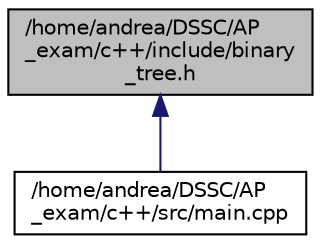 digraph "/home/andrea/DSSC/AP_exam/c++/include/binary_tree.h"
{
  edge [fontname="Helvetica",fontsize="10",labelfontname="Helvetica",labelfontsize="10"];
  node [fontname="Helvetica",fontsize="10",shape=record];
  Node8 [label="/home/andrea/DSSC/AP\l_exam/c++/include/binary\l_tree.h",height=0.2,width=0.4,color="black", fillcolor="grey75", style="filled", fontcolor="black"];
  Node8 -> Node9 [dir="back",color="midnightblue",fontsize="10",style="solid",fontname="Helvetica"];
  Node9 [label="/home/andrea/DSSC/AP\l_exam/c++/src/main.cpp",height=0.2,width=0.4,color="black", fillcolor="white", style="filled",URL="$main_8cpp.html"];
}
